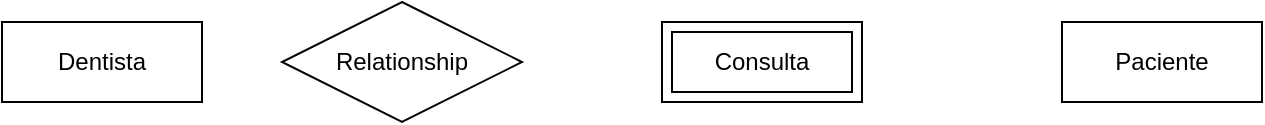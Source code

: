 <mxfile version="21.0.7" type="github">
  <diagram id="R2lEEEUBdFMjLlhIrx00" name="Page-1">
    <mxGraphModel dx="1050" dy="573" grid="1" gridSize="10" guides="1" tooltips="1" connect="1" arrows="1" fold="1" page="1" pageScale="1" pageWidth="827" pageHeight="1169" math="0" shadow="0" extFonts="Permanent Marker^https://fonts.googleapis.com/css?family=Permanent+Marker">
      <root>
        <mxCell id="0" />
        <mxCell id="1" parent="0" />
        <mxCell id="z1ZZ5Lmvl8c4wW6nIf8b-1" value="Dentista" style="whiteSpace=wrap;html=1;align=center;" vertex="1" parent="1">
          <mxGeometry x="20" y="80" width="100" height="40" as="geometry" />
        </mxCell>
        <mxCell id="z1ZZ5Lmvl8c4wW6nIf8b-2" value="Paciente" style="whiteSpace=wrap;html=1;align=center;" vertex="1" parent="1">
          <mxGeometry x="550" y="80" width="100" height="40" as="geometry" />
        </mxCell>
        <mxCell id="z1ZZ5Lmvl8c4wW6nIf8b-3" value="Consulta" style="shape=ext;margin=3;double=1;whiteSpace=wrap;html=1;align=center;" vertex="1" parent="1">
          <mxGeometry x="350" y="80" width="100" height="40" as="geometry" />
        </mxCell>
        <mxCell id="z1ZZ5Lmvl8c4wW6nIf8b-5" value="Relationship" style="shape=rhombus;perimeter=rhombusPerimeter;whiteSpace=wrap;html=1;align=center;" vertex="1" parent="1">
          <mxGeometry x="160" y="70" width="120" height="60" as="geometry" />
        </mxCell>
      </root>
    </mxGraphModel>
  </diagram>
</mxfile>
